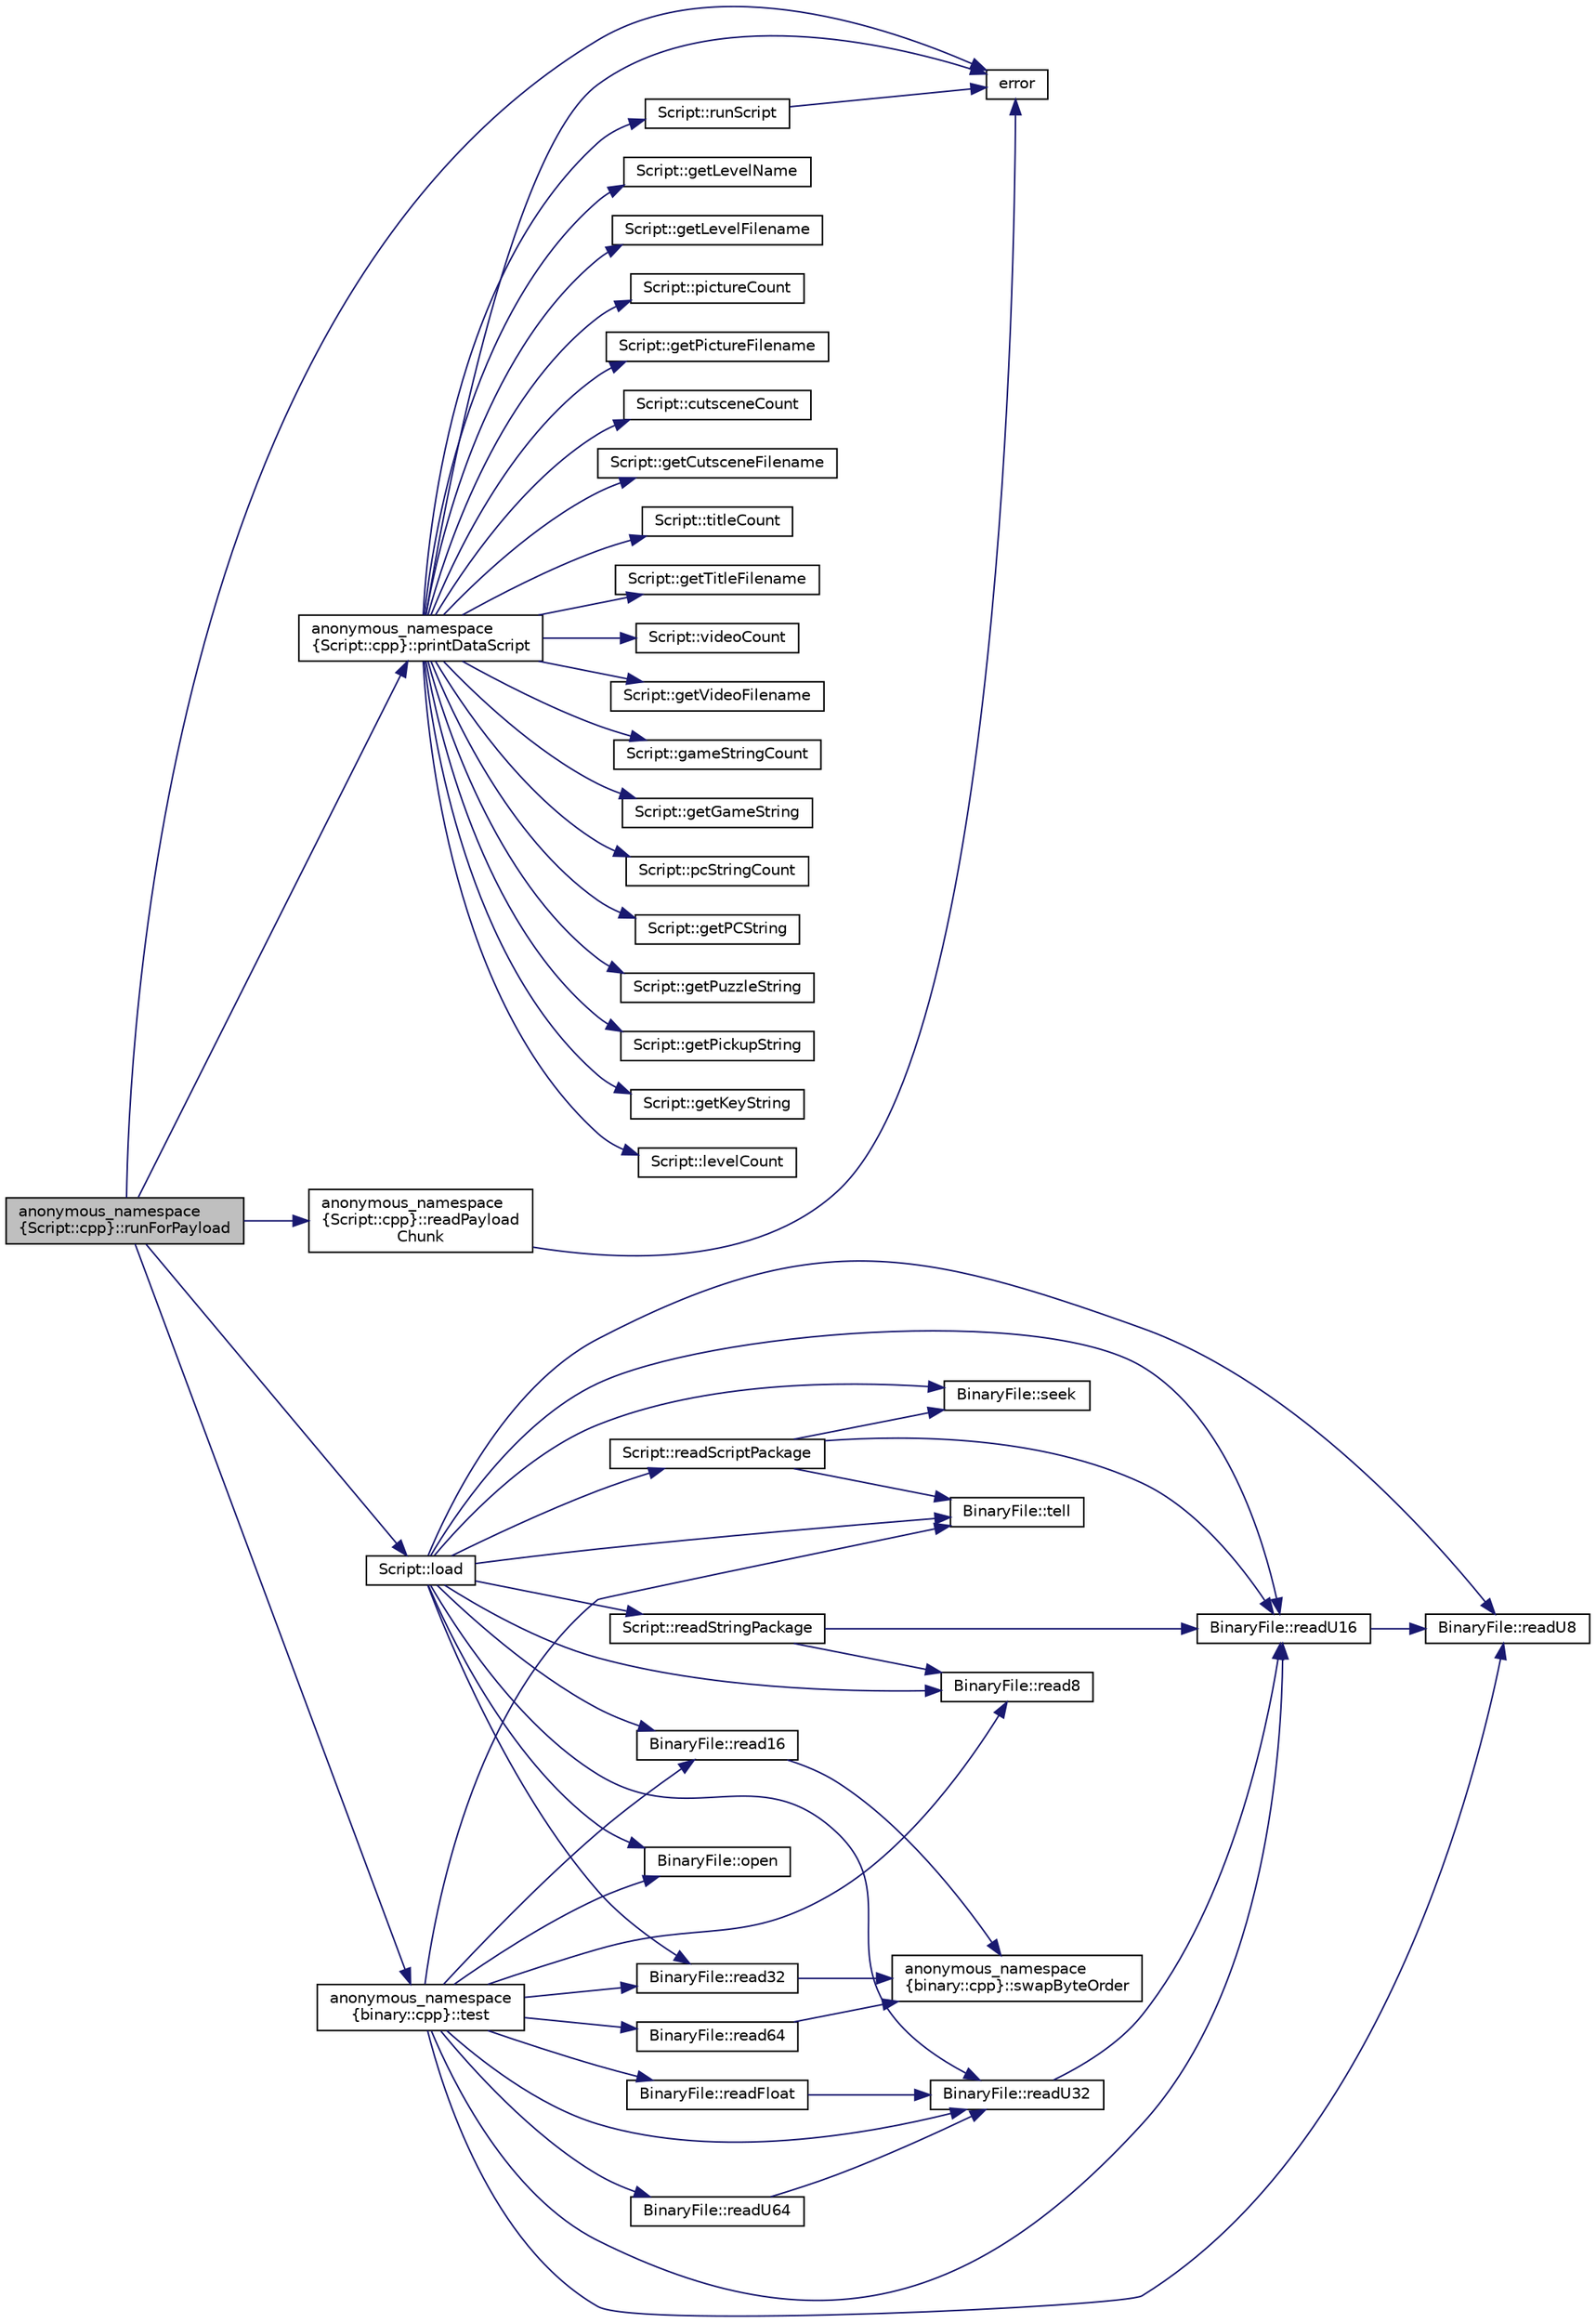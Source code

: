digraph "anonymous_namespace{Script::cpp}::runForPayload"
{
 // INTERACTIVE_SVG=YES
  edge [fontname="Helvetica",fontsize="10",labelfontname="Helvetica",labelfontsize="10"];
  node [fontname="Helvetica",fontsize="10",shape=record];
  rankdir="LR";
  Node1 [label="anonymous_namespace\l\{Script::cpp\}::runForPayload",height=0.2,width=0.4,color="black", fillcolor="grey75", style="filled" fontcolor="black"];
  Node1 -> Node2 [color="midnightblue",fontsize="10",style="solid",fontname="Helvetica"];
  Node2 [label="error",height=0.2,width=0.4,color="black", fillcolor="white", style="filled",URL="$commander_8c.html#a9a17d0c19f2fb4ee55752f4b6840331e"];
  Node1 -> Node3 [color="midnightblue",fontsize="10",style="solid",fontname="Helvetica"];
  Node3 [label="anonymous_namespace\l\{Script::cpp\}::readPayload\lChunk",height=0.2,width=0.4,color="black", fillcolor="white", style="filled",URL="$namespaceanonymous__namespace_02_script_8cpp_03.html#aab6f3323a50f79fb2eca008b8a27ab5e"];
  Node3 -> Node2 [color="midnightblue",fontsize="10",style="solid",fontname="Helvetica"];
  Node1 -> Node4 [color="midnightblue",fontsize="10",style="solid",fontname="Helvetica"];
  Node4 [label="Script::load",height=0.2,width=0.4,color="black", fillcolor="white", style="filled",URL="$class_script.html#a008d4a677b9ef330b14df63e2d0d0c7f"];
  Node4 -> Node5 [color="midnightblue",fontsize="10",style="solid",fontname="Helvetica"];
  Node5 [label="BinaryFile::open",height=0.2,width=0.4,color="black", fillcolor="white", style="filled",URL="$class_binary_file.html#a04c6be604a7542dc24628052e6c56a5d"];
  Node4 -> Node6 [color="midnightblue",fontsize="10",style="solid",fontname="Helvetica"];
  Node6 [label="BinaryFile::readU32",height=0.2,width=0.4,color="black", fillcolor="white", style="filled",URL="$class_binary_file.html#a638019e1dadd19e4d7f497c2f16afaa2"];
  Node6 -> Node7 [color="midnightblue",fontsize="10",style="solid",fontname="Helvetica"];
  Node7 [label="BinaryFile::readU16",height=0.2,width=0.4,color="black", fillcolor="white", style="filled",URL="$class_binary_file.html#abec3c5045cd871082f3baa214ac33fe3"];
  Node7 -> Node8 [color="midnightblue",fontsize="10",style="solid",fontname="Helvetica"];
  Node8 [label="BinaryFile::readU8",height=0.2,width=0.4,color="black", fillcolor="white", style="filled",URL="$class_binary_file.html#aa57a21e8c1d8310c9d66f119d49733f4"];
  Node4 -> Node9 [color="midnightblue",fontsize="10",style="solid",fontname="Helvetica"];
  Node9 [label="BinaryFile::read8",height=0.2,width=0.4,color="black", fillcolor="white", style="filled",URL="$class_binary_file.html#ab4c09b8072f111077305f81c619a0285"];
  Node4 -> Node7 [color="midnightblue",fontsize="10",style="solid",fontname="Helvetica"];
  Node4 -> Node10 [color="midnightblue",fontsize="10",style="solid",fontname="Helvetica"];
  Node10 [label="BinaryFile::read32",height=0.2,width=0.4,color="black", fillcolor="white", style="filled",URL="$class_binary_file.html#abf381a76de9bfd187c655d84c3c106cc"];
  Node10 -> Node11 [color="midnightblue",fontsize="10",style="solid",fontname="Helvetica"];
  Node11 [label="anonymous_namespace\l\{binary::cpp\}::swapByteOrder",height=0.2,width=0.4,color="black", fillcolor="white", style="filled",URL="$namespaceanonymous__namespace_02binary_8cpp_03.html#a24a38a0266e56d9bae0d04ef3d1c70b3"];
  Node4 -> Node12 [color="midnightblue",fontsize="10",style="solid",fontname="Helvetica"];
  Node12 [label="BinaryFile::seek",height=0.2,width=0.4,color="black", fillcolor="white", style="filled",URL="$class_binary_file.html#a7429fa2e23eabb73762ae47d3b36178a"];
  Node4 -> Node13 [color="midnightblue",fontsize="10",style="solid",fontname="Helvetica"];
  Node13 [label="BinaryFile::tell",height=0.2,width=0.4,color="black", fillcolor="white", style="filled",URL="$class_binary_file.html#abf714d8c7561654b9b935871bf482582"];
  Node4 -> Node14 [color="midnightblue",fontsize="10",style="solid",fontname="Helvetica"];
  Node14 [label="BinaryFile::read16",height=0.2,width=0.4,color="black", fillcolor="white", style="filled",URL="$class_binary_file.html#a63aa0ceaf0ed5b60d2b39ba428bd9998"];
  Node14 -> Node11 [color="midnightblue",fontsize="10",style="solid",fontname="Helvetica"];
  Node4 -> Node8 [color="midnightblue",fontsize="10",style="solid",fontname="Helvetica"];
  Node4 -> Node15 [color="midnightblue",fontsize="10",style="solid",fontname="Helvetica"];
  Node15 [label="Script::readStringPackage",height=0.2,width=0.4,color="black", fillcolor="white", style="filled",URL="$class_script.html#aed570f216717b6a06aaac457cece3db3"];
  Node15 -> Node7 [color="midnightblue",fontsize="10",style="solid",fontname="Helvetica"];
  Node15 -> Node9 [color="midnightblue",fontsize="10",style="solid",fontname="Helvetica"];
  Node4 -> Node16 [color="midnightblue",fontsize="10",style="solid",fontname="Helvetica"];
  Node16 [label="Script::readScriptPackage",height=0.2,width=0.4,color="black", fillcolor="white", style="filled",URL="$class_script.html#ae20bac4c257f46831c88b3533f43039e"];
  Node16 -> Node7 [color="midnightblue",fontsize="10",style="solid",fontname="Helvetica"];
  Node16 -> Node12 [color="midnightblue",fontsize="10",style="solid",fontname="Helvetica"];
  Node16 -> Node13 [color="midnightblue",fontsize="10",style="solid",fontname="Helvetica"];
  Node1 -> Node17 [color="midnightblue",fontsize="10",style="solid",fontname="Helvetica"];
  Node17 [label="anonymous_namespace\l\{Script::cpp\}::printDataScript",height=0.2,width=0.4,color="black", fillcolor="white", style="filled",URL="$namespaceanonymous__namespace_02_script_8cpp_03.html#a25cc2ad1c249327f72b3e96e4e0f74ba"];
  Node17 -> Node18 [color="midnightblue",fontsize="10",style="solid",fontname="Helvetica"];
  Node18 [label="Script::levelCount",height=0.2,width=0.4,color="black", fillcolor="white", style="filled",URL="$class_script.html#ac770c142176fd63b2fd917171289cb00"];
  Node17 -> Node19 [color="midnightblue",fontsize="10",style="solid",fontname="Helvetica"];
  Node19 [label="Script::getLevelName",height=0.2,width=0.4,color="black", fillcolor="white", style="filled",URL="$class_script.html#ab9da6e47f10fdca20768c1bbf4d23990"];
  Node17 -> Node20 [color="midnightblue",fontsize="10",style="solid",fontname="Helvetica"];
  Node20 [label="Script::getLevelFilename",height=0.2,width=0.4,color="black", fillcolor="white", style="filled",URL="$class_script.html#a2c6f7c8dfcb5428131fa1848b1ba802b"];
  Node17 -> Node21 [color="midnightblue",fontsize="10",style="solid",fontname="Helvetica"];
  Node21 [label="Script::pictureCount",height=0.2,width=0.4,color="black", fillcolor="white", style="filled",URL="$class_script.html#a0002376f42cd04eaef6a5d5997a03191"];
  Node17 -> Node22 [color="midnightblue",fontsize="10",style="solid",fontname="Helvetica"];
  Node22 [label="Script::getPictureFilename",height=0.2,width=0.4,color="black", fillcolor="white", style="filled",URL="$class_script.html#a2949ca64a932276ccd2542c3aa53ac86"];
  Node17 -> Node23 [color="midnightblue",fontsize="10",style="solid",fontname="Helvetica"];
  Node23 [label="Script::cutsceneCount",height=0.2,width=0.4,color="black", fillcolor="white", style="filled",URL="$class_script.html#a1e0424980e490bec6c8fde928f4333f6"];
  Node17 -> Node24 [color="midnightblue",fontsize="10",style="solid",fontname="Helvetica"];
  Node24 [label="Script::getCutsceneFilename",height=0.2,width=0.4,color="black", fillcolor="white", style="filled",URL="$class_script.html#a619608d3d8dea1e815164a00083f77db"];
  Node17 -> Node25 [color="midnightblue",fontsize="10",style="solid",fontname="Helvetica"];
  Node25 [label="Script::titleCount",height=0.2,width=0.4,color="black", fillcolor="white", style="filled",URL="$class_script.html#a1a460883ece1acb1fb2271ae85120805"];
  Node17 -> Node26 [color="midnightblue",fontsize="10",style="solid",fontname="Helvetica"];
  Node26 [label="Script::getTitleFilename",height=0.2,width=0.4,color="black", fillcolor="white", style="filled",URL="$class_script.html#a9b4618e1c7312154ea32c11b009388a3"];
  Node17 -> Node27 [color="midnightblue",fontsize="10",style="solid",fontname="Helvetica"];
  Node27 [label="Script::videoCount",height=0.2,width=0.4,color="black", fillcolor="white", style="filled",URL="$class_script.html#a262a9cece2d5b410c2b0b14fa631ed28"];
  Node17 -> Node28 [color="midnightblue",fontsize="10",style="solid",fontname="Helvetica"];
  Node28 [label="Script::getVideoFilename",height=0.2,width=0.4,color="black", fillcolor="white", style="filled",URL="$class_script.html#a71e9ee797711bdc31c5e7a0caf8eee1f"];
  Node17 -> Node29 [color="midnightblue",fontsize="10",style="solid",fontname="Helvetica"];
  Node29 [label="Script::gameStringCount",height=0.2,width=0.4,color="black", fillcolor="white", style="filled",URL="$class_script.html#ac45955d253eb8b1f57c1633adab148f7"];
  Node17 -> Node30 [color="midnightblue",fontsize="10",style="solid",fontname="Helvetica"];
  Node30 [label="Script::getGameString",height=0.2,width=0.4,color="black", fillcolor="white", style="filled",URL="$class_script.html#a4fd486276d0dd19a4a121d742c35bd9f"];
  Node17 -> Node31 [color="midnightblue",fontsize="10",style="solid",fontname="Helvetica"];
  Node31 [label="Script::pcStringCount",height=0.2,width=0.4,color="black", fillcolor="white", style="filled",URL="$class_script.html#a82d849498c3a1f12ddb965c42f05d5b4"];
  Node17 -> Node32 [color="midnightblue",fontsize="10",style="solid",fontname="Helvetica"];
  Node32 [label="Script::getPCString",height=0.2,width=0.4,color="black", fillcolor="white", style="filled",URL="$class_script.html#a64229dccfca08d3ff393a5ac698deffd"];
  Node17 -> Node33 [color="midnightblue",fontsize="10",style="solid",fontname="Helvetica"];
  Node33 [label="Script::getPuzzleString",height=0.2,width=0.4,color="black", fillcolor="white", style="filled",URL="$class_script.html#a40c7df01aee3a69c88360e8cfc6c9eca"];
  Node17 -> Node34 [color="midnightblue",fontsize="10",style="solid",fontname="Helvetica"];
  Node34 [label="Script::getPickupString",height=0.2,width=0.4,color="black", fillcolor="white", style="filled",URL="$class_script.html#a04a526ad565668464a0ca5ebca438d50"];
  Node17 -> Node35 [color="midnightblue",fontsize="10",style="solid",fontname="Helvetica"];
  Node35 [label="Script::getKeyString",height=0.2,width=0.4,color="black", fillcolor="white", style="filled",URL="$class_script.html#a3747f318a6c7b44747a83e1610c5f2c7"];
  Node17 -> Node2 [color="midnightblue",fontsize="10",style="solid",fontname="Helvetica"];
  Node17 -> Node36 [color="midnightblue",fontsize="10",style="solid",fontname="Helvetica"];
  Node36 [label="Script::runScript",height=0.2,width=0.4,color="black", fillcolor="white", style="filled",URL="$class_script.html#a1bfb71276ff60240f0ffa20f1e48ad57"];
  Node36 -> Node2 [color="midnightblue",fontsize="10",style="solid",fontname="Helvetica"];
  Node1 -> Node37 [color="midnightblue",fontsize="10",style="solid",fontname="Helvetica"];
  Node37 [label="anonymous_namespace\l\{binary::cpp\}::test",height=0.2,width=0.4,color="black", fillcolor="white", style="filled",URL="$namespaceanonymous__namespace_02binary_8cpp_03.html#ae674d3b6a6efa7cefd0a3dec07c2867f"];
  Node37 -> Node5 [color="midnightblue",fontsize="10",style="solid",fontname="Helvetica"];
  Node37 -> Node8 [color="midnightblue",fontsize="10",style="solid",fontname="Helvetica"];
  Node37 -> Node7 [color="midnightblue",fontsize="10",style="solid",fontname="Helvetica"];
  Node37 -> Node6 [color="midnightblue",fontsize="10",style="solid",fontname="Helvetica"];
  Node37 -> Node38 [color="midnightblue",fontsize="10",style="solid",fontname="Helvetica"];
  Node38 [label="BinaryFile::readU64",height=0.2,width=0.4,color="black", fillcolor="white", style="filled",URL="$class_binary_file.html#a60a849bb2a8cb0a4d31f09079df2fa1e"];
  Node38 -> Node6 [color="midnightblue",fontsize="10",style="solid",fontname="Helvetica"];
  Node37 -> Node9 [color="midnightblue",fontsize="10",style="solid",fontname="Helvetica"];
  Node37 -> Node14 [color="midnightblue",fontsize="10",style="solid",fontname="Helvetica"];
  Node37 -> Node10 [color="midnightblue",fontsize="10",style="solid",fontname="Helvetica"];
  Node37 -> Node39 [color="midnightblue",fontsize="10",style="solid",fontname="Helvetica"];
  Node39 [label="BinaryFile::read64",height=0.2,width=0.4,color="black", fillcolor="white", style="filled",URL="$class_binary_file.html#adba4457aa47e2629fe7ad171b7773b18"];
  Node39 -> Node11 [color="midnightblue",fontsize="10",style="solid",fontname="Helvetica"];
  Node37 -> Node40 [color="midnightblue",fontsize="10",style="solid",fontname="Helvetica"];
  Node40 [label="BinaryFile::readFloat",height=0.2,width=0.4,color="black", fillcolor="white", style="filled",URL="$class_binary_file.html#ad6346d62fb726c2ddf8ceb957dab66ea"];
  Node40 -> Node6 [color="midnightblue",fontsize="10",style="solid",fontname="Helvetica"];
  Node37 -> Node13 [color="midnightblue",fontsize="10",style="solid",fontname="Helvetica"];
}
